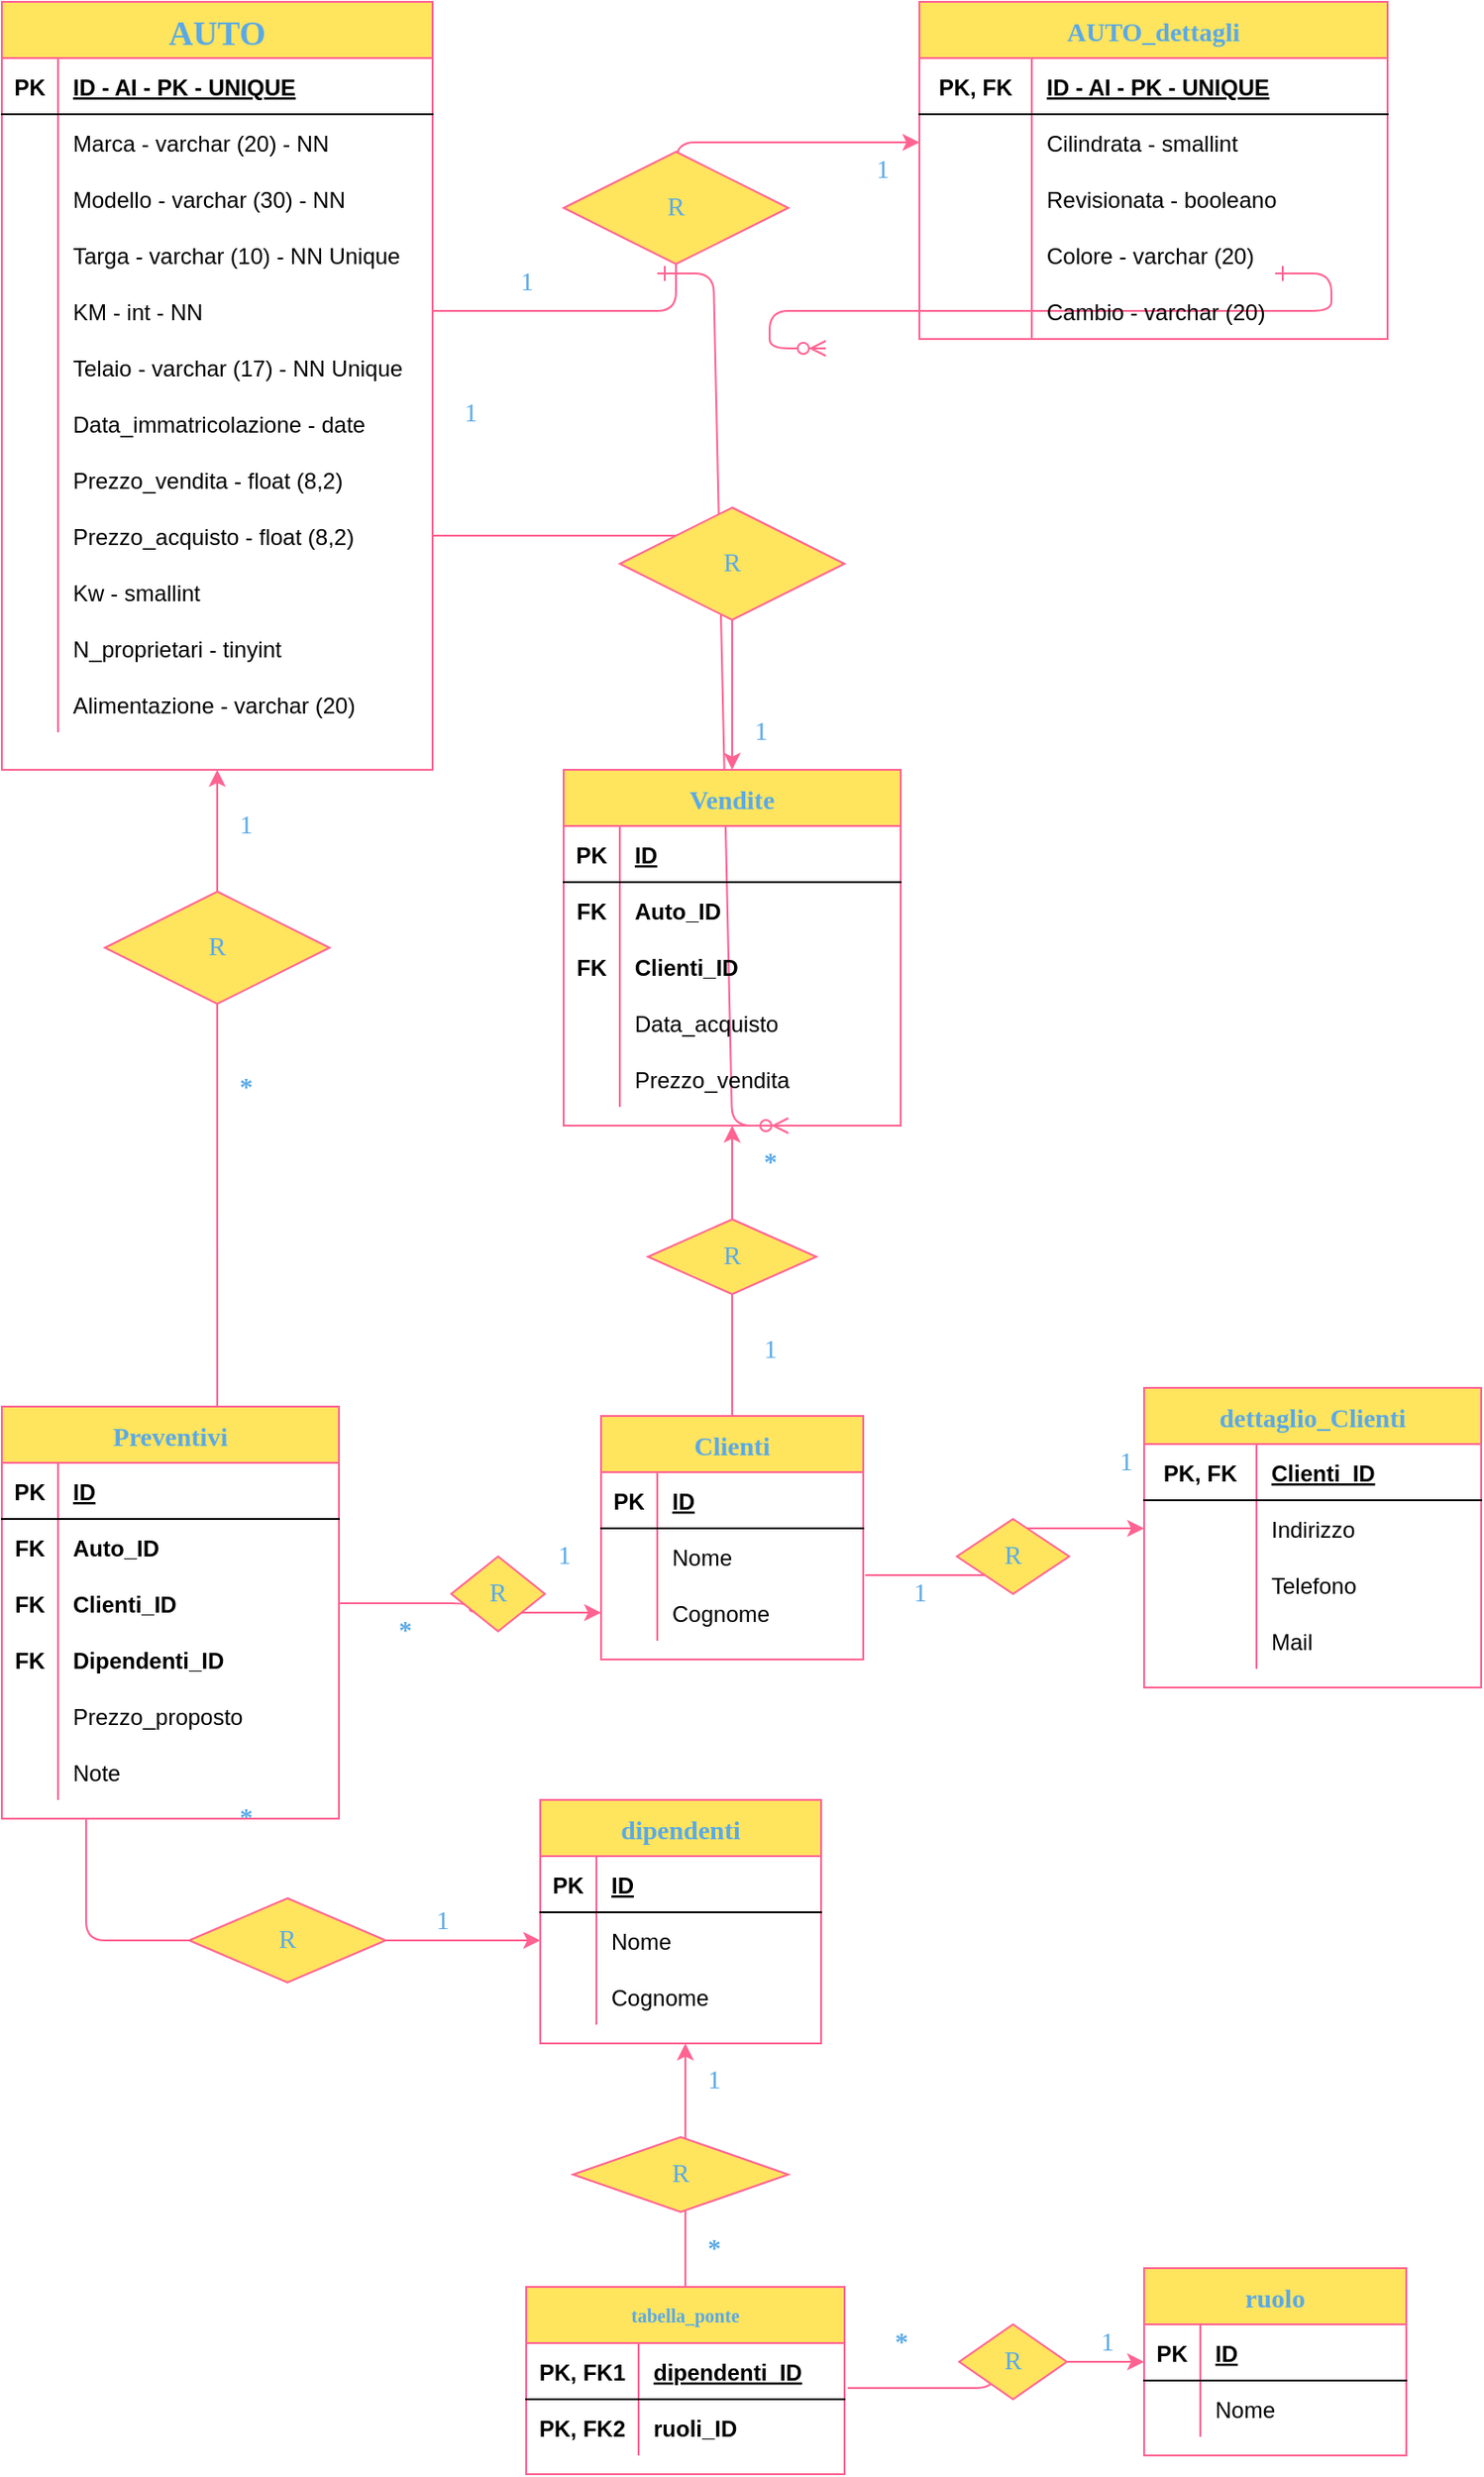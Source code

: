 <mxfile version="13.7.4" type="google"><diagram id="R2lEEEUBdFMjLlhIrx00" name="Page-1"><mxGraphModel dx="868" dy="479" grid="1" gridSize="10" guides="1" tooltips="1" connect="1" arrows="1" fold="1" page="1" pageScale="1" pageWidth="850" pageHeight="1100" math="0" shadow="0" extFonts="Permanent Marker^https://fonts.googleapis.com/css?family=Permanent+Marker"><root><mxCell id="0"/><mxCell id="1" parent="0"/><mxCell id="C-vyLk0tnHw3VtMMgP7b-1" value="" style="edgeStyle=entityRelationEdgeStyle;endArrow=ERzeroToMany;startArrow=ERone;endFill=1;startFill=0;strokeColor=#FF6392;fontColor=#5AA9E6;" parent="1" target="C-vyLk0tnHw3VtMMgP7b-6" edge="1"><mxGeometry width="100" height="100" relative="1" as="geometry"><mxPoint x="370" y="165" as="sourcePoint"/><mxPoint x="440" y="620" as="targetPoint"/></mxGeometry></mxCell><mxCell id="C-vyLk0tnHw3VtMMgP7b-12" value="" style="edgeStyle=entityRelationEdgeStyle;endArrow=ERzeroToMany;startArrow=ERone;endFill=1;startFill=0;strokeColor=#FF6392;fontColor=#5AA9E6;" parent="1" target="C-vyLk0tnHw3VtMMgP7b-17" edge="1"><mxGeometry width="100" height="100" relative="1" as="geometry"><mxPoint x="700" y="165" as="sourcePoint"/><mxPoint x="460" y="205" as="targetPoint"/></mxGeometry></mxCell><mxCell id="ddvgA8hXYuDt0xWvWwZz-239" style="edgeStyle=orthogonalEdgeStyle;curved=0;rounded=1;sketch=0;orthogonalLoop=1;jettySize=auto;html=1;entryX=0.5;entryY=0;entryDx=0;entryDy=0;strokeColor=#FF6392;fillColor=#FFE45E;fontFamily=Tahoma;fontSize=14;fontColor=#5AA9E6;exitX=1;exitY=0.5;exitDx=0;exitDy=0;" edge="1" parent="1" source="ddvgA8hXYuDt0xWvWwZz-133" target="ddvgA8hXYuDt0xWvWwZz-213"><mxGeometry relative="1" as="geometry"/></mxCell><mxCell id="ddvgA8hXYuDt0xWvWwZz-108" value="AUTO" style="shape=table;startSize=30;container=1;collapsible=1;childLayout=tableLayout;fixedRows=1;rowLines=0;fontStyle=1;align=center;resizeLast=1;rounded=0;sketch=0;strokeColor=#FF6392;fillColor=#FFE45E;fontColor=#5AA9E6;fontFamily=Tahoma;fontSize=18;" vertex="1" parent="1"><mxGeometry x="20" y="20" width="230" height="410" as="geometry"/></mxCell><mxCell id="ddvgA8hXYuDt0xWvWwZz-109" value="" style="shape=partialRectangle;collapsible=0;dropTarget=0;pointerEvents=0;fillColor=none;top=0;left=0;bottom=1;right=0;points=[[0,0.5],[1,0.5]];portConstraint=eastwest;" vertex="1" parent="ddvgA8hXYuDt0xWvWwZz-108"><mxGeometry y="30" width="230" height="30" as="geometry"/></mxCell><mxCell id="ddvgA8hXYuDt0xWvWwZz-110" value="PK" style="shape=partialRectangle;connectable=0;fillColor=none;top=0;left=0;bottom=0;right=0;fontStyle=1;overflow=hidden;" vertex="1" parent="ddvgA8hXYuDt0xWvWwZz-109"><mxGeometry width="30" height="30" as="geometry"/></mxCell><mxCell id="ddvgA8hXYuDt0xWvWwZz-111" value="ID - AI - PK - UNIQUE" style="shape=partialRectangle;connectable=0;fillColor=none;top=0;left=0;bottom=0;right=0;align=left;spacingLeft=6;fontStyle=5;overflow=hidden;" vertex="1" parent="ddvgA8hXYuDt0xWvWwZz-109"><mxGeometry x="30" width="200" height="30" as="geometry"/></mxCell><mxCell id="ddvgA8hXYuDt0xWvWwZz-112" value="" style="shape=partialRectangle;collapsible=0;dropTarget=0;pointerEvents=0;fillColor=none;top=0;left=0;bottom=0;right=0;points=[[0,0.5],[1,0.5]];portConstraint=eastwest;" vertex="1" parent="ddvgA8hXYuDt0xWvWwZz-108"><mxGeometry y="60" width="230" height="30" as="geometry"/></mxCell><mxCell id="ddvgA8hXYuDt0xWvWwZz-113" value="" style="shape=partialRectangle;connectable=0;fillColor=none;top=0;left=0;bottom=0;right=0;editable=1;overflow=hidden;" vertex="1" parent="ddvgA8hXYuDt0xWvWwZz-112"><mxGeometry width="30" height="30" as="geometry"/></mxCell><mxCell id="ddvgA8hXYuDt0xWvWwZz-114" value="Marca - varchar (20) - NN" style="shape=partialRectangle;connectable=0;fillColor=none;top=0;left=0;bottom=0;right=0;align=left;spacingLeft=6;overflow=hidden;" vertex="1" parent="ddvgA8hXYuDt0xWvWwZz-112"><mxGeometry x="30" width="200" height="30" as="geometry"/></mxCell><mxCell id="ddvgA8hXYuDt0xWvWwZz-115" value="" style="shape=partialRectangle;collapsible=0;dropTarget=0;pointerEvents=0;fillColor=none;top=0;left=0;bottom=0;right=0;points=[[0,0.5],[1,0.5]];portConstraint=eastwest;" vertex="1" parent="ddvgA8hXYuDt0xWvWwZz-108"><mxGeometry y="90" width="230" height="30" as="geometry"/></mxCell><mxCell id="ddvgA8hXYuDt0xWvWwZz-116" value="" style="shape=partialRectangle;connectable=0;fillColor=none;top=0;left=0;bottom=0;right=0;editable=1;overflow=hidden;" vertex="1" parent="ddvgA8hXYuDt0xWvWwZz-115"><mxGeometry width="30" height="30" as="geometry"/></mxCell><mxCell id="ddvgA8hXYuDt0xWvWwZz-117" value="Modello - varchar (30) - NN" style="shape=partialRectangle;connectable=0;fillColor=none;top=0;left=0;bottom=0;right=0;align=left;spacingLeft=6;overflow=hidden;" vertex="1" parent="ddvgA8hXYuDt0xWvWwZz-115"><mxGeometry x="30" width="200" height="30" as="geometry"/></mxCell><mxCell id="ddvgA8hXYuDt0xWvWwZz-118" value="" style="shape=partialRectangle;collapsible=0;dropTarget=0;pointerEvents=0;fillColor=none;top=0;left=0;bottom=0;right=0;points=[[0,0.5],[1,0.5]];portConstraint=eastwest;" vertex="1" parent="ddvgA8hXYuDt0xWvWwZz-108"><mxGeometry y="120" width="230" height="30" as="geometry"/></mxCell><mxCell id="ddvgA8hXYuDt0xWvWwZz-119" value="" style="shape=partialRectangle;connectable=0;fillColor=none;top=0;left=0;bottom=0;right=0;editable=1;overflow=hidden;" vertex="1" parent="ddvgA8hXYuDt0xWvWwZz-118"><mxGeometry width="30" height="30" as="geometry"/></mxCell><mxCell id="ddvgA8hXYuDt0xWvWwZz-120" value="Targa - varchar (10) - NN Unique" style="shape=partialRectangle;connectable=0;fillColor=none;top=0;left=0;bottom=0;right=0;align=left;spacingLeft=6;overflow=hidden;" vertex="1" parent="ddvgA8hXYuDt0xWvWwZz-118"><mxGeometry x="30" width="200" height="30" as="geometry"/></mxCell><mxCell id="ddvgA8hXYuDt0xWvWwZz-121" value="" style="shape=partialRectangle;collapsible=0;dropTarget=0;pointerEvents=0;fillColor=none;top=0;left=0;bottom=0;right=0;points=[[0,0.5],[1,0.5]];portConstraint=eastwest;" vertex="1" parent="ddvgA8hXYuDt0xWvWwZz-108"><mxGeometry y="150" width="230" height="30" as="geometry"/></mxCell><mxCell id="ddvgA8hXYuDt0xWvWwZz-122" value="" style="shape=partialRectangle;connectable=0;fillColor=none;top=0;left=0;bottom=0;right=0;editable=1;overflow=hidden;" vertex="1" parent="ddvgA8hXYuDt0xWvWwZz-121"><mxGeometry width="30" height="30" as="geometry"/></mxCell><mxCell id="ddvgA8hXYuDt0xWvWwZz-123" value="KM - int - NN" style="shape=partialRectangle;connectable=0;fillColor=none;top=0;left=0;bottom=0;right=0;align=left;spacingLeft=6;overflow=hidden;" vertex="1" parent="ddvgA8hXYuDt0xWvWwZz-121"><mxGeometry x="30" width="200" height="30" as="geometry"/></mxCell><mxCell id="ddvgA8hXYuDt0xWvWwZz-124" value="" style="shape=partialRectangle;collapsible=0;dropTarget=0;pointerEvents=0;fillColor=none;top=0;left=0;bottom=0;right=0;points=[[0,0.5],[1,0.5]];portConstraint=eastwest;" vertex="1" parent="ddvgA8hXYuDt0xWvWwZz-108"><mxGeometry y="180" width="230" height="30" as="geometry"/></mxCell><mxCell id="ddvgA8hXYuDt0xWvWwZz-125" value="" style="shape=partialRectangle;connectable=0;fillColor=none;top=0;left=0;bottom=0;right=0;editable=1;overflow=hidden;" vertex="1" parent="ddvgA8hXYuDt0xWvWwZz-124"><mxGeometry width="30" height="30" as="geometry"/></mxCell><mxCell id="ddvgA8hXYuDt0xWvWwZz-126" value="Telaio - varchar (17) - NN Unique" style="shape=partialRectangle;connectable=0;fillColor=none;top=0;left=0;bottom=0;right=0;align=left;spacingLeft=6;overflow=hidden;" vertex="1" parent="ddvgA8hXYuDt0xWvWwZz-124"><mxGeometry x="30" width="200" height="30" as="geometry"/></mxCell><mxCell id="ddvgA8hXYuDt0xWvWwZz-127" value="" style="shape=partialRectangle;collapsible=0;dropTarget=0;pointerEvents=0;fillColor=none;top=0;left=0;bottom=0;right=0;points=[[0,0.5],[1,0.5]];portConstraint=eastwest;" vertex="1" parent="ddvgA8hXYuDt0xWvWwZz-108"><mxGeometry y="210" width="230" height="30" as="geometry"/></mxCell><mxCell id="ddvgA8hXYuDt0xWvWwZz-128" value="" style="shape=partialRectangle;connectable=0;fillColor=none;top=0;left=0;bottom=0;right=0;editable=1;overflow=hidden;" vertex="1" parent="ddvgA8hXYuDt0xWvWwZz-127"><mxGeometry width="30" height="30" as="geometry"/></mxCell><mxCell id="ddvgA8hXYuDt0xWvWwZz-129" value="Data_immatricolazione - date" style="shape=partialRectangle;connectable=0;fillColor=none;top=0;left=0;bottom=0;right=0;align=left;spacingLeft=6;overflow=hidden;" vertex="1" parent="ddvgA8hXYuDt0xWvWwZz-127"><mxGeometry x="30" width="200" height="30" as="geometry"/></mxCell><mxCell id="ddvgA8hXYuDt0xWvWwZz-130" value="" style="shape=partialRectangle;collapsible=0;dropTarget=0;pointerEvents=0;fillColor=none;top=0;left=0;bottom=0;right=0;points=[[0,0.5],[1,0.5]];portConstraint=eastwest;" vertex="1" parent="ddvgA8hXYuDt0xWvWwZz-108"><mxGeometry y="240" width="230" height="30" as="geometry"/></mxCell><mxCell id="ddvgA8hXYuDt0xWvWwZz-131" value="" style="shape=partialRectangle;connectable=0;fillColor=none;top=0;left=0;bottom=0;right=0;editable=1;overflow=hidden;" vertex="1" parent="ddvgA8hXYuDt0xWvWwZz-130"><mxGeometry width="30" height="30" as="geometry"/></mxCell><mxCell id="ddvgA8hXYuDt0xWvWwZz-132" value="Prezzo_vendita - float (8,2)" style="shape=partialRectangle;connectable=0;fillColor=none;top=0;left=0;bottom=0;right=0;align=left;spacingLeft=6;overflow=hidden;" vertex="1" parent="ddvgA8hXYuDt0xWvWwZz-130"><mxGeometry x="30" width="200" height="30" as="geometry"/></mxCell><mxCell id="ddvgA8hXYuDt0xWvWwZz-133" value="" style="shape=partialRectangle;collapsible=0;dropTarget=0;pointerEvents=0;fillColor=none;top=0;left=0;bottom=0;right=0;points=[[0,0.5],[1,0.5]];portConstraint=eastwest;" vertex="1" parent="ddvgA8hXYuDt0xWvWwZz-108"><mxGeometry y="270" width="230" height="30" as="geometry"/></mxCell><mxCell id="ddvgA8hXYuDt0xWvWwZz-134" value="" style="shape=partialRectangle;connectable=0;fillColor=none;top=0;left=0;bottom=0;right=0;editable=1;overflow=hidden;" vertex="1" parent="ddvgA8hXYuDt0xWvWwZz-133"><mxGeometry width="30" height="30" as="geometry"/></mxCell><mxCell id="ddvgA8hXYuDt0xWvWwZz-135" value="Prezzo_acquisto - float (8,2)" style="shape=partialRectangle;connectable=0;fillColor=none;top=0;left=0;bottom=0;right=0;align=left;spacingLeft=6;overflow=hidden;" vertex="1" parent="ddvgA8hXYuDt0xWvWwZz-133"><mxGeometry x="30" width="200" height="30" as="geometry"/></mxCell><mxCell id="ddvgA8hXYuDt0xWvWwZz-145" value="" style="shape=partialRectangle;collapsible=0;dropTarget=0;pointerEvents=0;fillColor=none;top=0;left=0;bottom=0;right=0;points=[[0,0.5],[1,0.5]];portConstraint=eastwest;" vertex="1" parent="ddvgA8hXYuDt0xWvWwZz-108"><mxGeometry y="300" width="230" height="30" as="geometry"/></mxCell><mxCell id="ddvgA8hXYuDt0xWvWwZz-146" value="" style="shape=partialRectangle;connectable=0;fillColor=none;top=0;left=0;bottom=0;right=0;editable=1;overflow=hidden;" vertex="1" parent="ddvgA8hXYuDt0xWvWwZz-145"><mxGeometry width="30" height="30" as="geometry"/></mxCell><mxCell id="ddvgA8hXYuDt0xWvWwZz-147" value="Kw - smallint" style="shape=partialRectangle;connectable=0;fillColor=none;top=0;left=0;bottom=0;right=0;align=left;spacingLeft=6;overflow=hidden;" vertex="1" parent="ddvgA8hXYuDt0xWvWwZz-145"><mxGeometry x="30" width="200" height="30" as="geometry"/></mxCell><mxCell id="ddvgA8hXYuDt0xWvWwZz-151" value="" style="shape=partialRectangle;collapsible=0;dropTarget=0;pointerEvents=0;fillColor=none;top=0;left=0;bottom=0;right=0;points=[[0,0.5],[1,0.5]];portConstraint=eastwest;" vertex="1" parent="ddvgA8hXYuDt0xWvWwZz-108"><mxGeometry y="330" width="230" height="30" as="geometry"/></mxCell><mxCell id="ddvgA8hXYuDt0xWvWwZz-152" value="" style="shape=partialRectangle;connectable=0;fillColor=none;top=0;left=0;bottom=0;right=0;editable=1;overflow=hidden;" vertex="1" parent="ddvgA8hXYuDt0xWvWwZz-151"><mxGeometry width="30" height="30" as="geometry"/></mxCell><mxCell id="ddvgA8hXYuDt0xWvWwZz-153" value="N_proprietari - tinyint" style="shape=partialRectangle;connectable=0;fillColor=none;top=0;left=0;bottom=0;right=0;align=left;spacingLeft=6;overflow=hidden;" vertex="1" parent="ddvgA8hXYuDt0xWvWwZz-151"><mxGeometry x="30" width="200" height="30" as="geometry"/></mxCell><mxCell id="ddvgA8hXYuDt0xWvWwZz-154" value="" style="shape=partialRectangle;collapsible=0;dropTarget=0;pointerEvents=0;fillColor=none;top=0;left=0;bottom=0;right=0;points=[[0,0.5],[1,0.5]];portConstraint=eastwest;" vertex="1" parent="ddvgA8hXYuDt0xWvWwZz-108"><mxGeometry y="360" width="230" height="30" as="geometry"/></mxCell><mxCell id="ddvgA8hXYuDt0xWvWwZz-155" value="" style="shape=partialRectangle;connectable=0;fillColor=none;top=0;left=0;bottom=0;right=0;editable=1;overflow=hidden;" vertex="1" parent="ddvgA8hXYuDt0xWvWwZz-154"><mxGeometry width="30" height="30" as="geometry"/></mxCell><mxCell id="ddvgA8hXYuDt0xWvWwZz-156" value="Alimentazione - varchar (20)" style="shape=partialRectangle;connectable=0;fillColor=none;top=0;left=0;bottom=0;right=0;align=left;spacingLeft=6;overflow=hidden;" vertex="1" parent="ddvgA8hXYuDt0xWvWwZz-154"><mxGeometry x="30" width="200" height="30" as="geometry"/></mxCell><mxCell id="ddvgA8hXYuDt0xWvWwZz-157" value="AUTO_dettagli" style="shape=table;startSize=30;container=1;collapsible=1;childLayout=tableLayout;fixedRows=1;rowLines=0;fontStyle=1;align=center;resizeLast=1;rounded=0;sketch=0;strokeColor=#FF6392;fillColor=#FFE45E;fontColor=#5AA9E6;fontFamily=Tahoma;fontSize=14;" vertex="1" parent="1"><mxGeometry x="510" y="20" width="250" height="180" as="geometry"/></mxCell><mxCell id="ddvgA8hXYuDt0xWvWwZz-158" value="" style="shape=partialRectangle;collapsible=0;dropTarget=0;pointerEvents=0;fillColor=none;top=0;left=0;bottom=1;right=0;points=[[0,0.5],[1,0.5]];portConstraint=eastwest;" vertex="1" parent="ddvgA8hXYuDt0xWvWwZz-157"><mxGeometry y="30" width="250" height="30" as="geometry"/></mxCell><mxCell id="ddvgA8hXYuDt0xWvWwZz-159" value="PK, FK" style="shape=partialRectangle;connectable=0;fillColor=none;top=0;left=0;bottom=0;right=0;fontStyle=1;overflow=hidden;" vertex="1" parent="ddvgA8hXYuDt0xWvWwZz-158"><mxGeometry width="60" height="30" as="geometry"/></mxCell><mxCell id="ddvgA8hXYuDt0xWvWwZz-160" value="ID - AI - PK - UNIQUE" style="shape=partialRectangle;connectable=0;fillColor=none;top=0;left=0;bottom=0;right=0;align=left;spacingLeft=6;fontStyle=5;overflow=hidden;" vertex="1" parent="ddvgA8hXYuDt0xWvWwZz-158"><mxGeometry x="60" width="190" height="30" as="geometry"/></mxCell><mxCell id="ddvgA8hXYuDt0xWvWwZz-197" value="" style="shape=partialRectangle;collapsible=0;dropTarget=0;pointerEvents=0;fillColor=none;top=0;left=0;bottom=0;right=0;points=[[0,0.5],[1,0.5]];portConstraint=eastwest;" vertex="1" parent="ddvgA8hXYuDt0xWvWwZz-157"><mxGeometry y="60" width="250" height="30" as="geometry"/></mxCell><mxCell id="ddvgA8hXYuDt0xWvWwZz-198" value="" style="shape=partialRectangle;connectable=0;fillColor=none;top=0;left=0;bottom=0;right=0;editable=1;overflow=hidden;" vertex="1" parent="ddvgA8hXYuDt0xWvWwZz-197"><mxGeometry width="60" height="30" as="geometry"/></mxCell><mxCell id="ddvgA8hXYuDt0xWvWwZz-199" value="Cilindrata - smallint" style="shape=partialRectangle;connectable=0;fillColor=none;top=0;left=0;bottom=0;right=0;align=left;spacingLeft=6;overflow=hidden;" vertex="1" parent="ddvgA8hXYuDt0xWvWwZz-197"><mxGeometry x="60" width="190" height="30" as="geometry"/></mxCell><mxCell id="ddvgA8hXYuDt0xWvWwZz-191" value="" style="shape=partialRectangle;collapsible=0;dropTarget=0;pointerEvents=0;fillColor=none;top=0;left=0;bottom=0;right=0;points=[[0,0.5],[1,0.5]];portConstraint=eastwest;" vertex="1" parent="ddvgA8hXYuDt0xWvWwZz-157"><mxGeometry y="90" width="250" height="30" as="geometry"/></mxCell><mxCell id="ddvgA8hXYuDt0xWvWwZz-192" value="" style="shape=partialRectangle;connectable=0;fillColor=none;top=0;left=0;bottom=0;right=0;editable=1;overflow=hidden;" vertex="1" parent="ddvgA8hXYuDt0xWvWwZz-191"><mxGeometry width="60" height="30" as="geometry"/></mxCell><mxCell id="ddvgA8hXYuDt0xWvWwZz-193" value="Revisionata - booleano" style="shape=partialRectangle;connectable=0;fillColor=none;top=0;left=0;bottom=0;right=0;align=left;spacingLeft=6;overflow=hidden;" vertex="1" parent="ddvgA8hXYuDt0xWvWwZz-191"><mxGeometry x="60" width="190" height="30" as="geometry"/></mxCell><mxCell id="ddvgA8hXYuDt0xWvWwZz-188" value="" style="shape=partialRectangle;collapsible=0;dropTarget=0;pointerEvents=0;fillColor=none;top=0;left=0;bottom=0;right=0;points=[[0,0.5],[1,0.5]];portConstraint=eastwest;" vertex="1" parent="ddvgA8hXYuDt0xWvWwZz-157"><mxGeometry y="120" width="250" height="30" as="geometry"/></mxCell><mxCell id="ddvgA8hXYuDt0xWvWwZz-189" value="" style="shape=partialRectangle;connectable=0;fillColor=none;top=0;left=0;bottom=0;right=0;editable=1;overflow=hidden;" vertex="1" parent="ddvgA8hXYuDt0xWvWwZz-188"><mxGeometry width="60" height="30" as="geometry"/></mxCell><mxCell id="ddvgA8hXYuDt0xWvWwZz-190" value="Colore - varchar (20)" style="shape=partialRectangle;connectable=0;fillColor=none;top=0;left=0;bottom=0;right=0;align=left;spacingLeft=6;overflow=hidden;" vertex="1" parent="ddvgA8hXYuDt0xWvWwZz-188"><mxGeometry x="60" width="190" height="30" as="geometry"/></mxCell><mxCell id="ddvgA8hXYuDt0xWvWwZz-185" value="" style="shape=partialRectangle;collapsible=0;dropTarget=0;pointerEvents=0;fillColor=none;top=0;left=0;bottom=0;right=0;points=[[0,0.5],[1,0.5]];portConstraint=eastwest;" vertex="1" parent="ddvgA8hXYuDt0xWvWwZz-157"><mxGeometry y="150" width="250" height="30" as="geometry"/></mxCell><mxCell id="ddvgA8hXYuDt0xWvWwZz-186" value="" style="shape=partialRectangle;connectable=0;fillColor=none;top=0;left=0;bottom=0;right=0;editable=1;overflow=hidden;" vertex="1" parent="ddvgA8hXYuDt0xWvWwZz-185"><mxGeometry width="60" height="30" as="geometry"/></mxCell><mxCell id="ddvgA8hXYuDt0xWvWwZz-187" value="Cambio - varchar (20)" style="shape=partialRectangle;connectable=0;fillColor=none;top=0;left=0;bottom=0;right=0;align=left;spacingLeft=6;overflow=hidden;" vertex="1" parent="ddvgA8hXYuDt0xWvWwZz-185"><mxGeometry x="60" width="190" height="30" as="geometry"/></mxCell><mxCell id="ddvgA8hXYuDt0xWvWwZz-209" style="edgeStyle=orthogonalEdgeStyle;curved=0;rounded=1;sketch=0;orthogonalLoop=1;jettySize=auto;html=1;entryX=0;entryY=0.5;entryDx=0;entryDy=0;strokeColor=#FF6392;fillColor=#FFE45E;fontFamily=Tahoma;fontSize=14;fontColor=#5AA9E6;" edge="1" parent="1" source="ddvgA8hXYuDt0xWvWwZz-121" target="ddvgA8hXYuDt0xWvWwZz-197"><mxGeometry relative="1" as="geometry"/></mxCell><mxCell id="ddvgA8hXYuDt0xWvWwZz-210" value="R" style="shape=rhombus;perimeter=rhombusPerimeter;whiteSpace=wrap;html=1;align=center;rounded=0;sketch=0;strokeColor=#FF6392;fillColor=#FFE45E;fontFamily=Tahoma;fontSize=14;fontColor=#5AA9E6;" vertex="1" parent="1"><mxGeometry x="320" y="100" width="120" height="60" as="geometry"/></mxCell><mxCell id="ddvgA8hXYuDt0xWvWwZz-211" value="1" style="text;html=1;align=center;verticalAlign=middle;resizable=0;points=[];autosize=1;fontSize=14;fontFamily=Tahoma;fontColor=#5AA9E6;" vertex="1" parent="1"><mxGeometry x="290" y="160" width="20" height="20" as="geometry"/></mxCell><mxCell id="ddvgA8hXYuDt0xWvWwZz-212" value="1" style="text;html=1;align=center;verticalAlign=middle;resizable=0;points=[];autosize=1;fontSize=14;fontFamily=Tahoma;fontColor=#5AA9E6;" vertex="1" parent="1"><mxGeometry x="480" y="100" width="20" height="20" as="geometry"/></mxCell><mxCell id="ddvgA8hXYuDt0xWvWwZz-213" value="Vendite" style="shape=table;startSize=30;container=1;collapsible=1;childLayout=tableLayout;fixedRows=1;rowLines=0;fontStyle=1;align=center;resizeLast=1;rounded=0;sketch=0;strokeColor=#FF6392;fillColor=#FFE45E;fontFamily=Tahoma;fontSize=14;fontColor=#5AA9E6;" vertex="1" parent="1"><mxGeometry x="320" y="430" width="180" height="190" as="geometry"/></mxCell><mxCell id="ddvgA8hXYuDt0xWvWwZz-214" value="" style="shape=partialRectangle;collapsible=0;dropTarget=0;pointerEvents=0;fillColor=none;top=0;left=0;bottom=1;right=0;points=[[0,0.5],[1,0.5]];portConstraint=eastwest;" vertex="1" parent="ddvgA8hXYuDt0xWvWwZz-213"><mxGeometry y="30" width="180" height="30" as="geometry"/></mxCell><mxCell id="ddvgA8hXYuDt0xWvWwZz-215" value="PK" style="shape=partialRectangle;connectable=0;fillColor=none;top=0;left=0;bottom=0;right=0;fontStyle=1;overflow=hidden;" vertex="1" parent="ddvgA8hXYuDt0xWvWwZz-214"><mxGeometry width="30" height="30" as="geometry"/></mxCell><mxCell id="ddvgA8hXYuDt0xWvWwZz-216" value="ID" style="shape=partialRectangle;connectable=0;fillColor=none;top=0;left=0;bottom=0;right=0;align=left;spacingLeft=6;fontStyle=5;overflow=hidden;" vertex="1" parent="ddvgA8hXYuDt0xWvWwZz-214"><mxGeometry x="30" width="150" height="30" as="geometry"/></mxCell><mxCell id="ddvgA8hXYuDt0xWvWwZz-217" value="" style="shape=partialRectangle;collapsible=0;dropTarget=0;pointerEvents=0;fillColor=none;top=0;left=0;bottom=0;right=0;points=[[0,0.5],[1,0.5]];portConstraint=eastwest;" vertex="1" parent="ddvgA8hXYuDt0xWvWwZz-213"><mxGeometry y="60" width="180" height="30" as="geometry"/></mxCell><mxCell id="ddvgA8hXYuDt0xWvWwZz-218" value="FK" style="shape=partialRectangle;connectable=0;fillColor=none;top=0;left=0;bottom=0;right=0;editable=1;overflow=hidden;fontStyle=1" vertex="1" parent="ddvgA8hXYuDt0xWvWwZz-217"><mxGeometry width="30" height="30" as="geometry"/></mxCell><mxCell id="ddvgA8hXYuDt0xWvWwZz-219" value="Auto_ID" style="shape=partialRectangle;connectable=0;fillColor=none;top=0;left=0;bottom=0;right=0;align=left;spacingLeft=6;overflow=hidden;fontStyle=1" vertex="1" parent="ddvgA8hXYuDt0xWvWwZz-217"><mxGeometry x="30" width="150" height="30" as="geometry"/></mxCell><mxCell id="ddvgA8hXYuDt0xWvWwZz-257" value="" style="shape=partialRectangle;collapsible=0;dropTarget=0;pointerEvents=0;fillColor=none;top=0;left=0;bottom=0;right=0;points=[[0,0.5],[1,0.5]];portConstraint=eastwest;" vertex="1" parent="ddvgA8hXYuDt0xWvWwZz-213"><mxGeometry y="90" width="180" height="30" as="geometry"/></mxCell><mxCell id="ddvgA8hXYuDt0xWvWwZz-258" value="" style="shape=partialRectangle;connectable=0;fillColor=none;top=0;left=0;bottom=0;right=0;editable=1;overflow=hidden;" vertex="1" parent="ddvgA8hXYuDt0xWvWwZz-257"><mxGeometry width="30" height="30" as="geometry"/></mxCell><mxCell id="ddvgA8hXYuDt0xWvWwZz-259" value="Clienti_ID" style="shape=partialRectangle;connectable=0;fillColor=none;top=0;left=0;bottom=0;right=0;align=left;spacingLeft=6;overflow=hidden;fontStyle=1" vertex="1" parent="ddvgA8hXYuDt0xWvWwZz-257"><mxGeometry x="30" width="150" height="30" as="geometry"/></mxCell><mxCell id="ddvgA8hXYuDt0xWvWwZz-220" value="" style="shape=partialRectangle;collapsible=0;dropTarget=0;pointerEvents=0;fillColor=none;top=0;left=0;bottom=0;right=0;points=[[0,0.5],[1,0.5]];portConstraint=eastwest;" vertex="1" parent="ddvgA8hXYuDt0xWvWwZz-213"><mxGeometry y="120" width="180" height="30" as="geometry"/></mxCell><mxCell id="ddvgA8hXYuDt0xWvWwZz-221" value="" style="shape=partialRectangle;connectable=0;fillColor=none;top=0;left=0;bottom=0;right=0;editable=1;overflow=hidden;" vertex="1" parent="ddvgA8hXYuDt0xWvWwZz-220"><mxGeometry width="30" height="30" as="geometry"/></mxCell><mxCell id="ddvgA8hXYuDt0xWvWwZz-222" value="Data_acquisto" style="shape=partialRectangle;connectable=0;fillColor=none;top=0;left=0;bottom=0;right=0;align=left;spacingLeft=6;overflow=hidden;" vertex="1" parent="ddvgA8hXYuDt0xWvWwZz-220"><mxGeometry x="30" width="150" height="30" as="geometry"/></mxCell><mxCell id="ddvgA8hXYuDt0xWvWwZz-223" value="" style="shape=partialRectangle;collapsible=0;dropTarget=0;pointerEvents=0;fillColor=none;top=0;left=0;bottom=0;right=0;points=[[0,0.5],[1,0.5]];portConstraint=eastwest;" vertex="1" parent="ddvgA8hXYuDt0xWvWwZz-213"><mxGeometry y="150" width="180" height="30" as="geometry"/></mxCell><mxCell id="ddvgA8hXYuDt0xWvWwZz-224" value="" style="shape=partialRectangle;connectable=0;fillColor=none;top=0;left=0;bottom=0;right=0;editable=1;overflow=hidden;" vertex="1" parent="ddvgA8hXYuDt0xWvWwZz-223"><mxGeometry width="30" height="30" as="geometry"/></mxCell><mxCell id="ddvgA8hXYuDt0xWvWwZz-225" value="Prezzo_vendita" style="shape=partialRectangle;connectable=0;fillColor=none;top=0;left=0;bottom=0;right=0;align=left;spacingLeft=6;overflow=hidden;" vertex="1" parent="ddvgA8hXYuDt0xWvWwZz-223"><mxGeometry x="30" width="150" height="30" as="geometry"/></mxCell><mxCell id="ddvgA8hXYuDt0xWvWwZz-240" value="R" style="shape=rhombus;perimeter=rhombusPerimeter;whiteSpace=wrap;html=1;align=center;rounded=0;sketch=0;strokeColor=#FF6392;fillColor=#FFE45E;fontFamily=Tahoma;fontSize=14;fontColor=#5AA9E6;" vertex="1" parent="1"><mxGeometry x="350" y="290" width="120" height="60" as="geometry"/></mxCell><mxCell id="ddvgA8hXYuDt0xWvWwZz-242" value="1" style="text;html=1;align=center;verticalAlign=middle;resizable=0;points=[];autosize=1;fontSize=14;fontFamily=Tahoma;fontColor=#5AA9E6;" vertex="1" parent="1"><mxGeometry x="260" y="230" width="20" height="20" as="geometry"/></mxCell><mxCell id="ddvgA8hXYuDt0xWvWwZz-243" value="1" style="text;html=1;align=center;verticalAlign=middle;resizable=0;points=[];autosize=1;fontSize=14;fontFamily=Tahoma;fontColor=#5AA9E6;" vertex="1" parent="1"><mxGeometry x="415" y="400" width="20" height="20" as="geometry"/></mxCell><mxCell id="ddvgA8hXYuDt0xWvWwZz-260" value="FK" style="shape=partialRectangle;connectable=0;fillColor=none;top=0;left=0;bottom=0;right=0;editable=1;overflow=hidden;fontStyle=1" vertex="1" parent="1"><mxGeometry x="320" y="520" width="30" height="30" as="geometry"/></mxCell><mxCell id="ddvgA8hXYuDt0xWvWwZz-261" style="edgeStyle=orthogonalEdgeStyle;curved=0;rounded=1;sketch=0;orthogonalLoop=1;jettySize=auto;html=1;entryX=0.5;entryY=1;entryDx=0;entryDy=0;strokeColor=#FF6392;fillColor=#FFE45E;fontFamily=Tahoma;fontSize=14;fontColor=#5AA9E6;exitX=0.5;exitY=0;exitDx=0;exitDy=0;" edge="1" parent="1" source="ddvgA8hXYuDt0xWvWwZz-226" target="ddvgA8hXYuDt0xWvWwZz-213"><mxGeometry relative="1" as="geometry"/></mxCell><mxCell id="ddvgA8hXYuDt0xWvWwZz-279" style="edgeStyle=orthogonalEdgeStyle;curved=0;rounded=1;sketch=0;orthogonalLoop=1;jettySize=auto;html=1;strokeColor=#FF6392;fillColor=#FFE45E;fontFamily=Tahoma;fontSize=14;fontColor=#5AA9E6;exitX=1.007;exitY=0.833;exitDx=0;exitDy=0;exitPerimeter=0;" edge="1" parent="1" source="ddvgA8hXYuDt0xWvWwZz-230" target="ddvgA8hXYuDt0xWvWwZz-270"><mxGeometry relative="1" as="geometry"/></mxCell><mxCell id="ddvgA8hXYuDt0xWvWwZz-262" value="R" style="shape=rhombus;perimeter=rhombusPerimeter;whiteSpace=wrap;html=1;align=center;rounded=0;sketch=0;strokeColor=#FF6392;fillColor=#FFE45E;fontFamily=Tahoma;fontSize=14;fontColor=#5AA9E6;" vertex="1" parent="1"><mxGeometry x="365" y="670" width="90" height="40" as="geometry"/></mxCell><mxCell id="ddvgA8hXYuDt0xWvWwZz-264" value="&lt;b&gt;*&lt;/b&gt;" style="text;html=1;align=center;verticalAlign=middle;resizable=0;points=[];autosize=1;fontSize=14;fontFamily=Tahoma;fontColor=#5AA9E6;" vertex="1" parent="1"><mxGeometry x="420" y="630" width="20" height="20" as="geometry"/></mxCell><mxCell id="ddvgA8hXYuDt0xWvWwZz-265" value="1" style="text;html=1;align=center;verticalAlign=middle;resizable=0;points=[];autosize=1;fontSize=14;fontFamily=Tahoma;fontColor=#5AA9E6;" vertex="1" parent="1"><mxGeometry x="420" y="730" width="20" height="20" as="geometry"/></mxCell><mxCell id="ddvgA8hXYuDt0xWvWwZz-283" value="1" style="text;html=1;align=center;verticalAlign=middle;resizable=0;points=[];autosize=1;fontSize=14;fontFamily=Tahoma;fontColor=#5AA9E6;" vertex="1" parent="1"><mxGeometry x="610" y="790" width="20" height="20" as="geometry"/></mxCell><mxCell id="ddvgA8hXYuDt0xWvWwZz-284" value="1" style="text;html=1;align=center;verticalAlign=middle;resizable=0;points=[];autosize=1;fontSize=14;fontFamily=Tahoma;fontColor=#5AA9E6;" vertex="1" parent="1"><mxGeometry x="500" y="860" width="20" height="20" as="geometry"/></mxCell><mxCell id="ddvgA8hXYuDt0xWvWwZz-280" value="R" style="shape=rhombus;perimeter=rhombusPerimeter;whiteSpace=wrap;html=1;align=center;rounded=0;sketch=0;strokeColor=#FF6392;fillColor=#FFE45E;fontFamily=Tahoma;fontSize=14;fontColor=#5AA9E6;" vertex="1" parent="1"><mxGeometry x="530" y="830" width="60" height="40" as="geometry"/></mxCell><mxCell id="ddvgA8hXYuDt0xWvWwZz-300" style="edgeStyle=orthogonalEdgeStyle;curved=0;rounded=1;sketch=0;orthogonalLoop=1;jettySize=auto;html=1;strokeColor=#FF6392;fillColor=#FFE45E;fontFamily=Tahoma;fontSize=14;fontColor=#5AA9E6;entryX=0.5;entryY=1;entryDx=0;entryDy=0;exitX=0.639;exitY=0.005;exitDx=0;exitDy=0;exitPerimeter=0;" edge="1" parent="1" source="ddvgA8hXYuDt0xWvWwZz-287" target="ddvgA8hXYuDt0xWvWwZz-108"><mxGeometry relative="1" as="geometry"><mxPoint x="135" y="440" as="targetPoint"/></mxGeometry></mxCell><mxCell id="ddvgA8hXYuDt0xWvWwZz-303" value="R" style="shape=rhombus;perimeter=rhombusPerimeter;whiteSpace=wrap;html=1;align=center;rounded=0;sketch=0;strokeColor=#FF6392;fillColor=#FFE45E;fontFamily=Tahoma;fontSize=14;fontColor=#5AA9E6;" vertex="1" parent="1"><mxGeometry x="75" y="495" width="120" height="60" as="geometry"/></mxCell><mxCell id="ddvgA8hXYuDt0xWvWwZz-305" value="&lt;b&gt;*&lt;/b&gt;" style="text;html=1;align=center;verticalAlign=middle;resizable=0;points=[];autosize=1;fontSize=14;fontFamily=Tahoma;fontColor=#5AA9E6;" vertex="1" parent="1"><mxGeometry x="140" y="590" width="20" height="20" as="geometry"/></mxCell><mxCell id="ddvgA8hXYuDt0xWvWwZz-306" value="1" style="text;html=1;align=center;verticalAlign=middle;resizable=0;points=[];autosize=1;fontSize=14;fontFamily=Tahoma;fontColor=#5AA9E6;" vertex="1" parent="1"><mxGeometry x="140" y="450" width="20" height="20" as="geometry"/></mxCell><mxCell id="ddvgA8hXYuDt0xWvWwZz-307" style="edgeStyle=orthogonalEdgeStyle;curved=0;rounded=1;sketch=0;orthogonalLoop=1;jettySize=auto;html=1;strokeColor=#FF6392;fillColor=#FFE45E;fontFamily=Tahoma;fontSize=14;fontColor=#5AA9E6;exitX=1;exitY=0.5;exitDx=0;exitDy=0;" edge="1" parent="1" source="ddvgA8hXYuDt0xWvWwZz-329" target="ddvgA8hXYuDt0xWvWwZz-233"><mxGeometry relative="1" as="geometry"/></mxCell><mxCell id="ddvgA8hXYuDt0xWvWwZz-332" style="edgeStyle=orthogonalEdgeStyle;curved=0;rounded=1;sketch=0;orthogonalLoop=1;jettySize=auto;html=1;strokeColor=#FF6392;fillColor=#FFE45E;fontFamily=Tahoma;fontSize=14;fontColor=#5AA9E6;exitX=0.25;exitY=1;exitDx=0;exitDy=0;" edge="1" parent="1" source="ddvgA8hXYuDt0xWvWwZz-287" target="ddvgA8hXYuDt0xWvWwZz-320"><mxGeometry relative="1" as="geometry"/></mxCell><mxCell id="ddvgA8hXYuDt0xWvWwZz-266" value="dettaglio_Clienti" style="shape=table;startSize=30;container=1;collapsible=1;childLayout=tableLayout;fixedRows=1;rowLines=0;fontStyle=1;align=center;resizeLast=1;rounded=0;sketch=0;strokeColor=#FF6392;fillColor=#FFE45E;fontFamily=Tahoma;fontSize=14;fontColor=#5AA9E6;" vertex="1" parent="1"><mxGeometry x="630" y="760" width="180" height="160" as="geometry"/></mxCell><mxCell id="ddvgA8hXYuDt0xWvWwZz-267" value="" style="shape=partialRectangle;collapsible=0;dropTarget=0;pointerEvents=0;fillColor=none;top=0;left=0;bottom=1;right=0;points=[[0,0.5],[1,0.5]];portConstraint=eastwest;" vertex="1" parent="ddvgA8hXYuDt0xWvWwZz-266"><mxGeometry y="30" width="180" height="30" as="geometry"/></mxCell><mxCell id="ddvgA8hXYuDt0xWvWwZz-268" value="PK, FK" style="shape=partialRectangle;connectable=0;fillColor=none;top=0;left=0;bottom=0;right=0;fontStyle=1;overflow=hidden;" vertex="1" parent="ddvgA8hXYuDt0xWvWwZz-267"><mxGeometry width="60" height="30" as="geometry"/></mxCell><mxCell id="ddvgA8hXYuDt0xWvWwZz-269" value="Clienti_ID" style="shape=partialRectangle;connectable=0;fillColor=none;top=0;left=0;bottom=0;right=0;align=left;spacingLeft=6;fontStyle=5;overflow=hidden;" vertex="1" parent="ddvgA8hXYuDt0xWvWwZz-267"><mxGeometry x="60" width="120" height="30" as="geometry"/></mxCell><mxCell id="ddvgA8hXYuDt0xWvWwZz-270" value="" style="shape=partialRectangle;collapsible=0;dropTarget=0;pointerEvents=0;fillColor=none;top=0;left=0;bottom=0;right=0;points=[[0,0.5],[1,0.5]];portConstraint=eastwest;" vertex="1" parent="ddvgA8hXYuDt0xWvWwZz-266"><mxGeometry y="60" width="180" height="30" as="geometry"/></mxCell><mxCell id="ddvgA8hXYuDt0xWvWwZz-271" value="" style="shape=partialRectangle;connectable=0;fillColor=none;top=0;left=0;bottom=0;right=0;editable=1;overflow=hidden;" vertex="1" parent="ddvgA8hXYuDt0xWvWwZz-270"><mxGeometry width="60" height="30" as="geometry"/></mxCell><mxCell id="ddvgA8hXYuDt0xWvWwZz-272" value="Indirizzo" style="shape=partialRectangle;connectable=0;fillColor=none;top=0;left=0;bottom=0;right=0;align=left;spacingLeft=6;overflow=hidden;" vertex="1" parent="ddvgA8hXYuDt0xWvWwZz-270"><mxGeometry x="60" width="120" height="30" as="geometry"/></mxCell><mxCell id="ddvgA8hXYuDt0xWvWwZz-273" value="" style="shape=partialRectangle;collapsible=0;dropTarget=0;pointerEvents=0;fillColor=none;top=0;left=0;bottom=0;right=0;points=[[0,0.5],[1,0.5]];portConstraint=eastwest;" vertex="1" parent="ddvgA8hXYuDt0xWvWwZz-266"><mxGeometry y="90" width="180" height="30" as="geometry"/></mxCell><mxCell id="ddvgA8hXYuDt0xWvWwZz-274" value="" style="shape=partialRectangle;connectable=0;fillColor=none;top=0;left=0;bottom=0;right=0;editable=1;overflow=hidden;" vertex="1" parent="ddvgA8hXYuDt0xWvWwZz-273"><mxGeometry width="60" height="30" as="geometry"/></mxCell><mxCell id="ddvgA8hXYuDt0xWvWwZz-275" value="Telefono" style="shape=partialRectangle;connectable=0;fillColor=none;top=0;left=0;bottom=0;right=0;align=left;spacingLeft=6;overflow=hidden;" vertex="1" parent="ddvgA8hXYuDt0xWvWwZz-273"><mxGeometry x="60" width="120" height="30" as="geometry"/></mxCell><mxCell id="ddvgA8hXYuDt0xWvWwZz-276" value="" style="shape=partialRectangle;collapsible=0;dropTarget=0;pointerEvents=0;fillColor=none;top=0;left=0;bottom=0;right=0;points=[[0,0.5],[1,0.5]];portConstraint=eastwest;" vertex="1" parent="ddvgA8hXYuDt0xWvWwZz-266"><mxGeometry y="120" width="180" height="30" as="geometry"/></mxCell><mxCell id="ddvgA8hXYuDt0xWvWwZz-277" value="" style="shape=partialRectangle;connectable=0;fillColor=none;top=0;left=0;bottom=0;right=0;editable=1;overflow=hidden;" vertex="1" parent="ddvgA8hXYuDt0xWvWwZz-276"><mxGeometry width="60" height="30" as="geometry"/></mxCell><mxCell id="ddvgA8hXYuDt0xWvWwZz-278" value="Mail" style="shape=partialRectangle;connectable=0;fillColor=none;top=0;left=0;bottom=0;right=0;align=left;spacingLeft=6;overflow=hidden;" vertex="1" parent="ddvgA8hXYuDt0xWvWwZz-276"><mxGeometry x="60" width="120" height="30" as="geometry"/></mxCell><mxCell id="ddvgA8hXYuDt0xWvWwZz-309" value="&lt;b&gt;*&lt;/b&gt;" style="text;html=1;align=center;verticalAlign=middle;resizable=0;points=[];autosize=1;fontSize=14;fontFamily=Tahoma;fontColor=#5AA9E6;" vertex="1" parent="1"><mxGeometry x="225" y="880" width="20" height="20" as="geometry"/></mxCell><mxCell id="ddvgA8hXYuDt0xWvWwZz-310" value="1" style="text;html=1;align=center;verticalAlign=middle;resizable=0;points=[];autosize=1;fontSize=14;fontFamily=Tahoma;fontColor=#5AA9E6;" vertex="1" parent="1"><mxGeometry x="310" y="840" width="20" height="20" as="geometry"/></mxCell><mxCell id="ddvgA8hXYuDt0xWvWwZz-334" value="&lt;b&gt;*&lt;/b&gt;" style="text;html=1;align=center;verticalAlign=middle;resizable=0;points=[];autosize=1;fontSize=14;fontFamily=Tahoma;fontColor=#5AA9E6;" vertex="1" parent="1"><mxGeometry x="140" y="980" width="20" height="20" as="geometry"/></mxCell><mxCell id="ddvgA8hXYuDt0xWvWwZz-335" value="1" style="text;html=1;align=center;verticalAlign=middle;resizable=0;points=[];autosize=1;fontSize=14;fontFamily=Tahoma;fontColor=#5AA9E6;" vertex="1" parent="1"><mxGeometry x="245" y="1035" width="20" height="20" as="geometry"/></mxCell><mxCell id="ddvgA8hXYuDt0xWvWwZz-226" value="Clienti" style="shape=table;startSize=30;container=1;collapsible=1;childLayout=tableLayout;fixedRows=1;rowLines=0;fontStyle=1;align=center;resizeLast=1;rounded=0;sketch=0;strokeColor=#FF6392;fillColor=#FFE45E;fontFamily=Tahoma;fontSize=14;fontColor=#5AA9E6;" vertex="1" parent="1"><mxGeometry x="340" y="775" width="140" height="130" as="geometry"/></mxCell><mxCell id="ddvgA8hXYuDt0xWvWwZz-227" value="" style="shape=partialRectangle;collapsible=0;dropTarget=0;pointerEvents=0;fillColor=none;top=0;left=0;bottom=1;right=0;points=[[0,0.5],[1,0.5]];portConstraint=eastwest;" vertex="1" parent="ddvgA8hXYuDt0xWvWwZz-226"><mxGeometry y="30" width="140" height="30" as="geometry"/></mxCell><mxCell id="ddvgA8hXYuDt0xWvWwZz-228" value="PK" style="shape=partialRectangle;connectable=0;fillColor=none;top=0;left=0;bottom=0;right=0;fontStyle=1;overflow=hidden;" vertex="1" parent="ddvgA8hXYuDt0xWvWwZz-227"><mxGeometry width="30" height="30" as="geometry"/></mxCell><mxCell id="ddvgA8hXYuDt0xWvWwZz-229" value="ID" style="shape=partialRectangle;connectable=0;fillColor=none;top=0;left=0;bottom=0;right=0;align=left;spacingLeft=6;fontStyle=5;overflow=hidden;" vertex="1" parent="ddvgA8hXYuDt0xWvWwZz-227"><mxGeometry x="30" width="110" height="30" as="geometry"/></mxCell><mxCell id="ddvgA8hXYuDt0xWvWwZz-230" value="" style="shape=partialRectangle;collapsible=0;dropTarget=0;pointerEvents=0;fillColor=none;top=0;left=0;bottom=0;right=0;points=[[0,0.5],[1,0.5]];portConstraint=eastwest;" vertex="1" parent="ddvgA8hXYuDt0xWvWwZz-226"><mxGeometry y="60" width="140" height="30" as="geometry"/></mxCell><mxCell id="ddvgA8hXYuDt0xWvWwZz-231" value="" style="shape=partialRectangle;connectable=0;fillColor=none;top=0;left=0;bottom=0;right=0;editable=1;overflow=hidden;" vertex="1" parent="ddvgA8hXYuDt0xWvWwZz-230"><mxGeometry width="30" height="30" as="geometry"/></mxCell><mxCell id="ddvgA8hXYuDt0xWvWwZz-232" value="Nome" style="shape=partialRectangle;connectable=0;fillColor=none;top=0;left=0;bottom=0;right=0;align=left;spacingLeft=6;overflow=hidden;" vertex="1" parent="ddvgA8hXYuDt0xWvWwZz-230"><mxGeometry x="30" width="110" height="30" as="geometry"/></mxCell><mxCell id="ddvgA8hXYuDt0xWvWwZz-233" value="" style="shape=partialRectangle;collapsible=0;dropTarget=0;pointerEvents=0;fillColor=none;top=0;left=0;bottom=0;right=0;points=[[0,0.5],[1,0.5]];portConstraint=eastwest;" vertex="1" parent="ddvgA8hXYuDt0xWvWwZz-226"><mxGeometry y="90" width="140" height="30" as="geometry"/></mxCell><mxCell id="ddvgA8hXYuDt0xWvWwZz-234" value="" style="shape=partialRectangle;connectable=0;fillColor=none;top=0;left=0;bottom=0;right=0;editable=1;overflow=hidden;" vertex="1" parent="ddvgA8hXYuDt0xWvWwZz-233"><mxGeometry width="30" height="30" as="geometry"/></mxCell><mxCell id="ddvgA8hXYuDt0xWvWwZz-235" value="Cognome" style="shape=partialRectangle;connectable=0;fillColor=none;top=0;left=0;bottom=0;right=0;align=left;spacingLeft=6;overflow=hidden;" vertex="1" parent="ddvgA8hXYuDt0xWvWwZz-233"><mxGeometry x="30" width="110" height="30" as="geometry"/></mxCell><mxCell id="ddvgA8hXYuDt0xWvWwZz-308" value="&lt;div&gt;R&lt;/div&gt;" style="shape=rhombus;perimeter=rhombusPerimeter;whiteSpace=wrap;html=1;align=center;rounded=0;sketch=0;strokeColor=#FF6392;fillColor=#FFE45E;fontFamily=Tahoma;fontSize=14;fontColor=#5AA9E6;" vertex="1" parent="1"><mxGeometry x="260" y="850" width="50" height="40" as="geometry"/></mxCell><mxCell id="ddvgA8hXYuDt0xWvWwZz-363" style="edgeStyle=orthogonalEdgeStyle;curved=0;rounded=1;sketch=0;orthogonalLoop=1;jettySize=auto;html=1;strokeColor=#FF6392;fillColor=#FFE45E;fontFamily=Tahoma;fontSize=14;fontColor=#5AA9E6;exitX=0.5;exitY=0;exitDx=0;exitDy=0;" edge="1" parent="1" source="ddvgA8hXYuDt0xWvWwZz-350"><mxGeometry relative="1" as="geometry"><mxPoint x="385" y="1110" as="targetPoint"/></mxGeometry></mxCell><mxCell id="ddvgA8hXYuDt0xWvWwZz-364" style="edgeStyle=orthogonalEdgeStyle;curved=0;rounded=1;sketch=0;orthogonalLoop=1;jettySize=auto;html=1;strokeColor=#FF6392;fillColor=#FFE45E;fontFamily=Tahoma;fontSize=14;fontColor=#5AA9E6;exitX=1.01;exitY=0.8;exitDx=0;exitDy=0;exitPerimeter=0;" edge="1" parent="1" source="ddvgA8hXYuDt0xWvWwZz-351" target="ddvgA8hXYuDt0xWvWwZz-336"><mxGeometry relative="1" as="geometry"/></mxCell><mxCell id="ddvgA8hXYuDt0xWvWwZz-287" value="Preventivi" style="shape=table;startSize=30;container=1;collapsible=1;childLayout=tableLayout;fixedRows=1;rowLines=0;fontStyle=1;align=center;resizeLast=1;rounded=0;sketch=0;strokeColor=#FF6392;fillColor=#FFE45E;fontFamily=Tahoma;fontSize=14;fontColor=#5AA9E6;" vertex="1" parent="1"><mxGeometry x="20" y="770" width="180" height="220" as="geometry"/></mxCell><mxCell id="ddvgA8hXYuDt0xWvWwZz-288" value="" style="shape=partialRectangle;collapsible=0;dropTarget=0;pointerEvents=0;fillColor=none;top=0;left=0;bottom=1;right=0;points=[[0,0.5],[1,0.5]];portConstraint=eastwest;" vertex="1" parent="ddvgA8hXYuDt0xWvWwZz-287"><mxGeometry y="30" width="180" height="30" as="geometry"/></mxCell><mxCell id="ddvgA8hXYuDt0xWvWwZz-289" value="PK" style="shape=partialRectangle;connectable=0;fillColor=none;top=0;left=0;bottom=0;right=0;fontStyle=1;overflow=hidden;" vertex="1" parent="ddvgA8hXYuDt0xWvWwZz-288"><mxGeometry width="30" height="30" as="geometry"/></mxCell><mxCell id="ddvgA8hXYuDt0xWvWwZz-290" value="ID" style="shape=partialRectangle;connectable=0;fillColor=none;top=0;left=0;bottom=0;right=0;align=left;spacingLeft=6;fontStyle=5;overflow=hidden;" vertex="1" parent="ddvgA8hXYuDt0xWvWwZz-288"><mxGeometry x="30" width="150" height="30" as="geometry"/></mxCell><mxCell id="ddvgA8hXYuDt0xWvWwZz-291" value="" style="shape=partialRectangle;collapsible=0;dropTarget=0;pointerEvents=0;fillColor=none;top=0;left=0;bottom=0;right=0;points=[[0,0.5],[1,0.5]];portConstraint=eastwest;" vertex="1" parent="ddvgA8hXYuDt0xWvWwZz-287"><mxGeometry y="60" width="180" height="30" as="geometry"/></mxCell><mxCell id="ddvgA8hXYuDt0xWvWwZz-292" value="FK" style="shape=partialRectangle;connectable=0;fillColor=none;top=0;left=0;bottom=0;right=0;editable=1;overflow=hidden;fontStyle=1" vertex="1" parent="ddvgA8hXYuDt0xWvWwZz-291"><mxGeometry width="30" height="30" as="geometry"/></mxCell><mxCell id="ddvgA8hXYuDt0xWvWwZz-293" value="Auto_ID" style="shape=partialRectangle;connectable=0;fillColor=none;top=0;left=0;bottom=0;right=0;align=left;spacingLeft=6;overflow=hidden;fontStyle=1" vertex="1" parent="ddvgA8hXYuDt0xWvWwZz-291"><mxGeometry x="30" width="150" height="30" as="geometry"/></mxCell><mxCell id="ddvgA8hXYuDt0xWvWwZz-329" value="" style="shape=partialRectangle;collapsible=0;dropTarget=0;pointerEvents=0;fillColor=none;top=0;left=0;bottom=0;right=0;points=[[0,0.5],[1,0.5]];portConstraint=eastwest;" vertex="1" parent="ddvgA8hXYuDt0xWvWwZz-287"><mxGeometry y="90" width="180" height="30" as="geometry"/></mxCell><mxCell id="ddvgA8hXYuDt0xWvWwZz-330" value="FK" style="shape=partialRectangle;connectable=0;fillColor=none;top=0;left=0;bottom=0;right=0;editable=1;overflow=hidden;fontStyle=1" vertex="1" parent="ddvgA8hXYuDt0xWvWwZz-329"><mxGeometry width="30" height="30" as="geometry"/></mxCell><mxCell id="ddvgA8hXYuDt0xWvWwZz-331" value="Clienti_ID" style="shape=partialRectangle;connectable=0;fillColor=none;top=0;left=0;bottom=0;right=0;align=left;spacingLeft=6;overflow=hidden;fontStyle=1" vertex="1" parent="ddvgA8hXYuDt0xWvWwZz-329"><mxGeometry x="30" width="150" height="30" as="geometry"/></mxCell><mxCell id="ddvgA8hXYuDt0xWvWwZz-294" value="" style="shape=partialRectangle;collapsible=0;dropTarget=0;pointerEvents=0;fillColor=none;top=0;left=0;bottom=0;right=0;points=[[0,0.5],[1,0.5]];portConstraint=eastwest;" vertex="1" parent="ddvgA8hXYuDt0xWvWwZz-287"><mxGeometry y="120" width="180" height="30" as="geometry"/></mxCell><mxCell id="ddvgA8hXYuDt0xWvWwZz-295" value="FK" style="shape=partialRectangle;connectable=0;fillColor=none;top=0;left=0;bottom=0;right=0;editable=1;overflow=hidden;fontStyle=1" vertex="1" parent="ddvgA8hXYuDt0xWvWwZz-294"><mxGeometry width="30" height="30" as="geometry"/></mxCell><mxCell id="ddvgA8hXYuDt0xWvWwZz-296" value="Dipendenti_ID" style="shape=partialRectangle;connectable=0;fillColor=none;top=0;left=0;bottom=0;right=0;align=left;spacingLeft=6;overflow=hidden;fontStyle=1" vertex="1" parent="ddvgA8hXYuDt0xWvWwZz-294"><mxGeometry x="30" width="150" height="30" as="geometry"/></mxCell><mxCell id="ddvgA8hXYuDt0xWvWwZz-313" value="" style="shape=partialRectangle;collapsible=0;dropTarget=0;pointerEvents=0;fillColor=none;top=0;left=0;bottom=0;right=0;points=[[0,0.5],[1,0.5]];portConstraint=eastwest;" vertex="1" parent="ddvgA8hXYuDt0xWvWwZz-287"><mxGeometry y="150" width="180" height="30" as="geometry"/></mxCell><mxCell id="ddvgA8hXYuDt0xWvWwZz-314" value="" style="shape=partialRectangle;connectable=0;fillColor=none;top=0;left=0;bottom=0;right=0;editable=1;overflow=hidden;" vertex="1" parent="ddvgA8hXYuDt0xWvWwZz-313"><mxGeometry width="30" height="30" as="geometry"/></mxCell><mxCell id="ddvgA8hXYuDt0xWvWwZz-315" value="Prezzo_proposto" style="shape=partialRectangle;connectable=0;fillColor=none;top=0;left=0;bottom=0;right=0;align=left;spacingLeft=6;overflow=hidden;" vertex="1" parent="ddvgA8hXYuDt0xWvWwZz-313"><mxGeometry x="30" width="150" height="30" as="geometry"/></mxCell><mxCell id="ddvgA8hXYuDt0xWvWwZz-297" value="" style="shape=partialRectangle;collapsible=0;dropTarget=0;pointerEvents=0;fillColor=none;top=0;left=0;bottom=0;right=0;points=[[0,0.5],[1,0.5]];portConstraint=eastwest;" vertex="1" parent="ddvgA8hXYuDt0xWvWwZz-287"><mxGeometry y="180" width="180" height="30" as="geometry"/></mxCell><mxCell id="ddvgA8hXYuDt0xWvWwZz-298" value="" style="shape=partialRectangle;connectable=0;fillColor=none;top=0;left=0;bottom=0;right=0;editable=1;overflow=hidden;" vertex="1" parent="ddvgA8hXYuDt0xWvWwZz-297"><mxGeometry width="30" height="30" as="geometry"/></mxCell><mxCell id="ddvgA8hXYuDt0xWvWwZz-299" value="Note" style="shape=partialRectangle;connectable=0;fillColor=none;top=0;left=0;bottom=0;right=0;align=left;spacingLeft=6;overflow=hidden;" vertex="1" parent="ddvgA8hXYuDt0xWvWwZz-297"><mxGeometry x="30" width="150" height="30" as="geometry"/></mxCell><mxCell id="ddvgA8hXYuDt0xWvWwZz-336" value="ruolo" style="shape=table;startSize=30;container=1;collapsible=1;childLayout=tableLayout;fixedRows=1;rowLines=0;fontStyle=1;align=center;resizeLast=1;rounded=0;sketch=0;strokeColor=#FF6392;fillColor=#FFE45E;fontFamily=Tahoma;fontSize=14;fontColor=#5AA9E6;" vertex="1" parent="1"><mxGeometry x="630" y="1230" width="140" height="100" as="geometry"/></mxCell><mxCell id="ddvgA8hXYuDt0xWvWwZz-337" value="" style="shape=partialRectangle;collapsible=0;dropTarget=0;pointerEvents=0;fillColor=none;top=0;left=0;bottom=1;right=0;points=[[0,0.5],[1,0.5]];portConstraint=eastwest;" vertex="1" parent="ddvgA8hXYuDt0xWvWwZz-336"><mxGeometry y="30" width="140" height="30" as="geometry"/></mxCell><mxCell id="ddvgA8hXYuDt0xWvWwZz-338" value="PK" style="shape=partialRectangle;connectable=0;fillColor=none;top=0;left=0;bottom=0;right=0;fontStyle=1;overflow=hidden;" vertex="1" parent="ddvgA8hXYuDt0xWvWwZz-337"><mxGeometry width="30" height="30" as="geometry"/></mxCell><mxCell id="ddvgA8hXYuDt0xWvWwZz-339" value="ID" style="shape=partialRectangle;connectable=0;fillColor=none;top=0;left=0;bottom=0;right=0;align=left;spacingLeft=6;fontStyle=5;overflow=hidden;" vertex="1" parent="ddvgA8hXYuDt0xWvWwZz-337"><mxGeometry x="30" width="110" height="30" as="geometry"/></mxCell><mxCell id="ddvgA8hXYuDt0xWvWwZz-340" value="" style="shape=partialRectangle;collapsible=0;dropTarget=0;pointerEvents=0;fillColor=none;top=0;left=0;bottom=0;right=0;points=[[0,0.5],[1,0.5]];portConstraint=eastwest;" vertex="1" parent="ddvgA8hXYuDt0xWvWwZz-336"><mxGeometry y="60" width="140" height="30" as="geometry"/></mxCell><mxCell id="ddvgA8hXYuDt0xWvWwZz-341" value="" style="shape=partialRectangle;connectable=0;fillColor=none;top=0;left=0;bottom=0;right=0;editable=1;overflow=hidden;" vertex="1" parent="ddvgA8hXYuDt0xWvWwZz-340"><mxGeometry width="30" height="30" as="geometry"/></mxCell><mxCell id="ddvgA8hXYuDt0xWvWwZz-342" value="Nome" style="shape=partialRectangle;connectable=0;fillColor=none;top=0;left=0;bottom=0;right=0;align=left;spacingLeft=6;overflow=hidden;" vertex="1" parent="ddvgA8hXYuDt0xWvWwZz-340"><mxGeometry x="30" width="110" height="30" as="geometry"/></mxCell><mxCell id="ddvgA8hXYuDt0xWvWwZz-365" value="R" style="shape=rhombus;perimeter=rhombusPerimeter;whiteSpace=wrap;html=1;align=center;rounded=0;sketch=0;strokeColor=#FF6392;fillColor=#FFE45E;fontFamily=Tahoma;fontSize=14;fontColor=#5AA9E6;" vertex="1" parent="1"><mxGeometry x="325" y="1160" width="115" height="40" as="geometry"/></mxCell><mxCell id="ddvgA8hXYuDt0xWvWwZz-367" value="R" style="shape=rhombus;perimeter=rhombusPerimeter;whiteSpace=wrap;html=1;align=center;rounded=0;sketch=0;strokeColor=#FF6392;fillColor=#FFE45E;fontFamily=Tahoma;fontSize=14;fontColor=#5AA9E6;" vertex="1" parent="1"><mxGeometry x="531.25" y="1260" width="57.5" height="40" as="geometry"/></mxCell><mxCell id="ddvgA8hXYuDt0xWvWwZz-369" value="&lt;b&gt;*&lt;/b&gt;" style="text;html=1;align=center;verticalAlign=middle;resizable=0;points=[];autosize=1;fontSize=14;fontFamily=Tahoma;fontColor=#5AA9E6;" vertex="1" parent="1"><mxGeometry x="390" y="1210" width="20" height="20" as="geometry"/></mxCell><mxCell id="ddvgA8hXYuDt0xWvWwZz-370" value="&lt;b&gt;*&lt;/b&gt;" style="text;html=1;align=center;verticalAlign=middle;resizable=0;points=[];autosize=1;fontSize=14;fontFamily=Tahoma;fontColor=#5AA9E6;" vertex="1" parent="1"><mxGeometry x="490" y="1260" width="20" height="20" as="geometry"/></mxCell><mxCell id="ddvgA8hXYuDt0xWvWwZz-372" value="1" style="text;html=1;align=center;verticalAlign=middle;resizable=0;points=[];autosize=1;fontSize=14;fontFamily=Tahoma;fontColor=#5AA9E6;" vertex="1" parent="1"><mxGeometry x="600" y="1260" width="20" height="20" as="geometry"/></mxCell><mxCell id="ddvgA8hXYuDt0xWvWwZz-373" value="1" style="text;html=1;align=center;verticalAlign=middle;resizable=0;points=[];autosize=1;fontSize=14;fontFamily=Tahoma;fontColor=#5AA9E6;" vertex="1" parent="1"><mxGeometry x="390" y="1120" width="20" height="20" as="geometry"/></mxCell><mxCell id="ddvgA8hXYuDt0xWvWwZz-350" value="tabella_ponte" style="shape=table;startSize=30;container=1;collapsible=1;childLayout=tableLayout;fixedRows=1;rowLines=0;fontStyle=1;align=center;resizeLast=1;rounded=0;sketch=0;strokeColor=#FF6392;fillColor=#FFE45E;fontFamily=Tahoma;fontSize=10;fontColor=#5AA9E6;" vertex="1" parent="1"><mxGeometry x="300" y="1240" width="170" height="100" as="geometry"/></mxCell><mxCell id="ddvgA8hXYuDt0xWvWwZz-351" value="" style="shape=partialRectangle;collapsible=0;dropTarget=0;pointerEvents=0;fillColor=none;top=0;left=0;bottom=1;right=0;points=[[0,0.5],[1,0.5]];portConstraint=eastwest;" vertex="1" parent="ddvgA8hXYuDt0xWvWwZz-350"><mxGeometry y="30" width="170" height="30" as="geometry"/></mxCell><mxCell id="ddvgA8hXYuDt0xWvWwZz-352" value="PK, FK1" style="shape=partialRectangle;connectable=0;fillColor=none;top=0;left=0;bottom=0;right=0;fontStyle=1;overflow=hidden;" vertex="1" parent="ddvgA8hXYuDt0xWvWwZz-351"><mxGeometry width="60" height="30" as="geometry"/></mxCell><mxCell id="ddvgA8hXYuDt0xWvWwZz-353" value="dipendenti_ID" style="shape=partialRectangle;connectable=0;fillColor=none;top=0;left=0;bottom=0;right=0;align=left;spacingLeft=6;fontStyle=5;overflow=hidden;" vertex="1" parent="ddvgA8hXYuDt0xWvWwZz-351"><mxGeometry x="60" width="110" height="30" as="geometry"/></mxCell><mxCell id="ddvgA8hXYuDt0xWvWwZz-354" value="" style="shape=partialRectangle;collapsible=0;dropTarget=0;pointerEvents=0;fillColor=none;top=0;left=0;bottom=0;right=0;points=[[0,0.5],[1,0.5]];portConstraint=eastwest;" vertex="1" parent="ddvgA8hXYuDt0xWvWwZz-350"><mxGeometry y="60" width="170" height="30" as="geometry"/></mxCell><mxCell id="ddvgA8hXYuDt0xWvWwZz-355" value="PK, FK2" style="shape=partialRectangle;connectable=0;fillColor=none;top=0;left=0;bottom=0;right=0;editable=1;overflow=hidden;fontStyle=1" vertex="1" parent="ddvgA8hXYuDt0xWvWwZz-354"><mxGeometry width="60" height="30" as="geometry"/></mxCell><mxCell id="ddvgA8hXYuDt0xWvWwZz-356" value="ruoli_ID" style="shape=partialRectangle;connectable=0;fillColor=none;top=0;left=0;bottom=0;right=0;align=left;spacingLeft=6;overflow=hidden;fontStyle=1" vertex="1" parent="ddvgA8hXYuDt0xWvWwZz-354"><mxGeometry x="60" width="110" height="30" as="geometry"/></mxCell><mxCell id="ddvgA8hXYuDt0xWvWwZz-316" value="dipendenti" style="shape=table;startSize=30;container=1;collapsible=1;childLayout=tableLayout;fixedRows=1;rowLines=0;fontStyle=1;align=center;resizeLast=1;rounded=0;sketch=0;strokeColor=#FF6392;fillColor=#FFE45E;fontFamily=Tahoma;fontSize=14;fontColor=#5AA9E6;" vertex="1" parent="1"><mxGeometry x="307.5" y="980" width="150" height="130" as="geometry"/></mxCell><mxCell id="ddvgA8hXYuDt0xWvWwZz-317" value="" style="shape=partialRectangle;collapsible=0;dropTarget=0;pointerEvents=0;fillColor=none;top=0;left=0;bottom=1;right=0;points=[[0,0.5],[1,0.5]];portConstraint=eastwest;" vertex="1" parent="ddvgA8hXYuDt0xWvWwZz-316"><mxGeometry y="30" width="150" height="30" as="geometry"/></mxCell><mxCell id="ddvgA8hXYuDt0xWvWwZz-318" value="PK" style="shape=partialRectangle;connectable=0;fillColor=none;top=0;left=0;bottom=0;right=0;fontStyle=1;overflow=hidden;" vertex="1" parent="ddvgA8hXYuDt0xWvWwZz-317"><mxGeometry width="30" height="30" as="geometry"/></mxCell><mxCell id="ddvgA8hXYuDt0xWvWwZz-319" value="ID" style="shape=partialRectangle;connectable=0;fillColor=none;top=0;left=0;bottom=0;right=0;align=left;spacingLeft=6;fontStyle=5;overflow=hidden;" vertex="1" parent="ddvgA8hXYuDt0xWvWwZz-317"><mxGeometry x="30" width="120" height="30" as="geometry"/></mxCell><mxCell id="ddvgA8hXYuDt0xWvWwZz-320" value="" style="shape=partialRectangle;collapsible=0;dropTarget=0;pointerEvents=0;fillColor=none;top=0;left=0;bottom=0;right=0;points=[[0,0.5],[1,0.5]];portConstraint=eastwest;" vertex="1" parent="ddvgA8hXYuDt0xWvWwZz-316"><mxGeometry y="60" width="150" height="30" as="geometry"/></mxCell><mxCell id="ddvgA8hXYuDt0xWvWwZz-321" value="" style="shape=partialRectangle;connectable=0;fillColor=none;top=0;left=0;bottom=0;right=0;editable=1;overflow=hidden;" vertex="1" parent="ddvgA8hXYuDt0xWvWwZz-320"><mxGeometry width="30" height="30" as="geometry"/></mxCell><mxCell id="ddvgA8hXYuDt0xWvWwZz-322" value="Nome" style="shape=partialRectangle;connectable=0;fillColor=none;top=0;left=0;bottom=0;right=0;align=left;spacingLeft=6;overflow=hidden;" vertex="1" parent="ddvgA8hXYuDt0xWvWwZz-320"><mxGeometry x="30" width="120" height="30" as="geometry"/></mxCell><mxCell id="ddvgA8hXYuDt0xWvWwZz-323" value="" style="shape=partialRectangle;collapsible=0;dropTarget=0;pointerEvents=0;fillColor=none;top=0;left=0;bottom=0;right=0;points=[[0,0.5],[1,0.5]];portConstraint=eastwest;" vertex="1" parent="ddvgA8hXYuDt0xWvWwZz-316"><mxGeometry y="90" width="150" height="30" as="geometry"/></mxCell><mxCell id="ddvgA8hXYuDt0xWvWwZz-324" value="" style="shape=partialRectangle;connectable=0;fillColor=none;top=0;left=0;bottom=0;right=0;editable=1;overflow=hidden;" vertex="1" parent="ddvgA8hXYuDt0xWvWwZz-323"><mxGeometry width="30" height="30" as="geometry"/></mxCell><mxCell id="ddvgA8hXYuDt0xWvWwZz-325" value="Cognome" style="shape=partialRectangle;connectable=0;fillColor=none;top=0;left=0;bottom=0;right=0;align=left;spacingLeft=6;overflow=hidden;" vertex="1" parent="ddvgA8hXYuDt0xWvWwZz-323"><mxGeometry x="30" width="120" height="30" as="geometry"/></mxCell><mxCell id="ddvgA8hXYuDt0xWvWwZz-333" value="R" style="shape=rhombus;perimeter=rhombusPerimeter;whiteSpace=wrap;html=1;align=center;rounded=0;sketch=0;strokeColor=#FF6392;fillColor=#FFE45E;fontFamily=Tahoma;fontSize=14;fontColor=#5AA9E6;" vertex="1" parent="1"><mxGeometry x="120" y="1032.5" width="105" height="45" as="geometry"/></mxCell></root></mxGraphModel></diagram></mxfile>